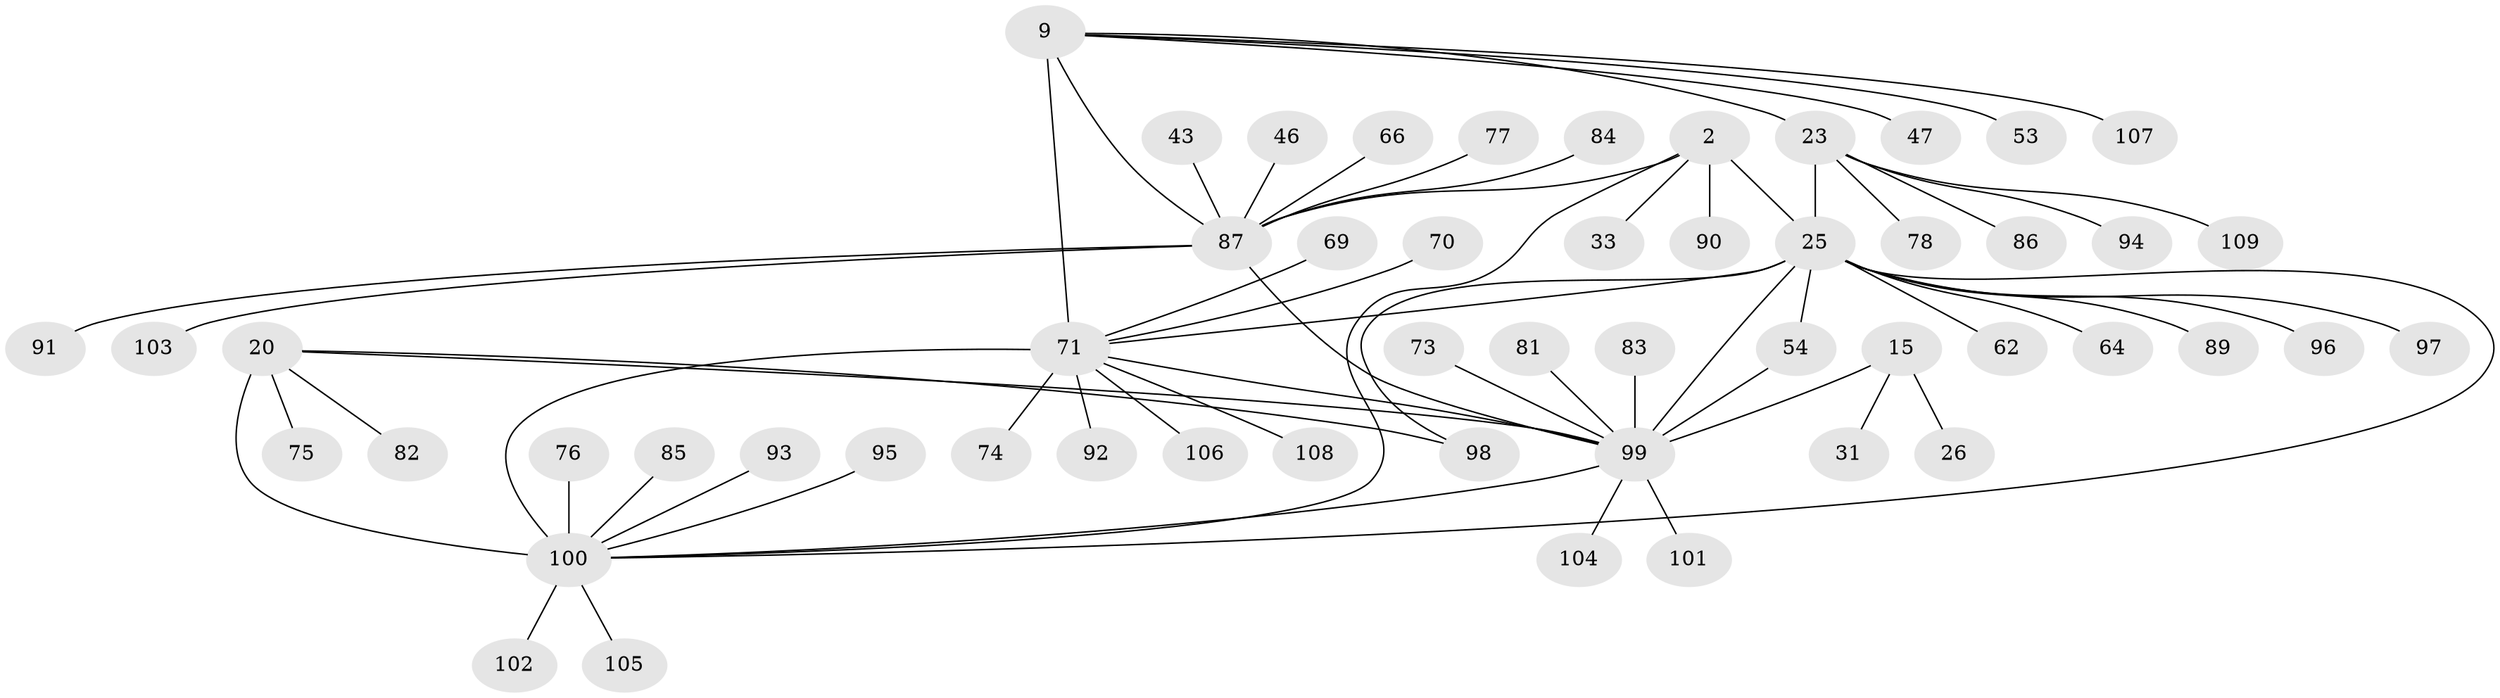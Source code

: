 // original degree distribution, {6: 0.08256880733944955, 11: 0.027522935779816515, 10: 0.01834862385321101, 7: 0.045871559633027525, 8: 0.027522935779816515, 15: 0.009174311926605505, 4: 0.01834862385321101, 9: 0.009174311926605505, 1: 0.5688073394495413, 2: 0.1559633027522936, 3: 0.03669724770642202}
// Generated by graph-tools (version 1.1) at 2025/55/03/09/25 04:55:45]
// undirected, 54 vertices, 63 edges
graph export_dot {
graph [start="1"]
  node [color=gray90,style=filled];
  2 [super="+1"];
  9 [super="+7"];
  15 [super="+11"];
  20 [super="+19"];
  23 [super="+21"];
  25 [super="+24"];
  26;
  31;
  33;
  43;
  46;
  47;
  53;
  54 [super="+34"];
  62 [super="+37"];
  64;
  66;
  69;
  70;
  71 [super="+10+41+42+48+51"];
  73;
  74;
  75;
  76;
  77;
  78;
  81;
  82;
  83;
  84 [super="+79"];
  85;
  86;
  87 [super="+4+5"];
  89;
  90;
  91 [super="+52"];
  92;
  93;
  94;
  95;
  96 [super="+56"];
  97 [super="+57+63"];
  98 [super="+55"];
  99 [super="+65"];
  100 [super="+18+32+36+50+58"];
  101;
  102;
  103 [super="+80"];
  104 [super="+45"];
  105;
  106;
  107 [super="+72"];
  108 [super="+59"];
  109 [super="+88"];
  2 -- 33;
  2 -- 90;
  2 -- 87 [weight=6];
  2 -- 25;
  2 -- 100;
  9 -- 23;
  9 -- 53;
  9 -- 47;
  9 -- 107;
  9 -- 87;
  9 -- 71 [weight=6];
  15 -- 31;
  15 -- 26;
  15 -- 99 [weight=6];
  20 -- 82;
  20 -- 75;
  20 -- 98;
  20 -- 100 [weight=6];
  20 -- 99;
  23 -- 25 [weight=6];
  23 -- 78;
  23 -- 86;
  23 -- 94;
  23 -- 109;
  25 -- 54 [weight=2];
  25 -- 100 [weight=2];
  25 -- 96;
  25 -- 64;
  25 -- 97;
  25 -- 98;
  25 -- 71 [weight=2];
  25 -- 62;
  25 -- 89;
  25 -- 99;
  43 -- 87;
  46 -- 87;
  54 -- 99;
  66 -- 87;
  69 -- 71;
  70 -- 71;
  71 -- 100;
  71 -- 74;
  71 -- 108;
  71 -- 106;
  71 -- 92;
  71 -- 99;
  73 -- 99;
  76 -- 100;
  77 -- 87;
  81 -- 99;
  83 -- 99;
  84 -- 87;
  85 -- 100;
  87 -- 103;
  87 -- 91;
  87 -- 99 [weight=3];
  93 -- 100;
  95 -- 100;
  99 -- 100;
  99 -- 101;
  99 -- 104;
  100 -- 102;
  100 -- 105;
}
